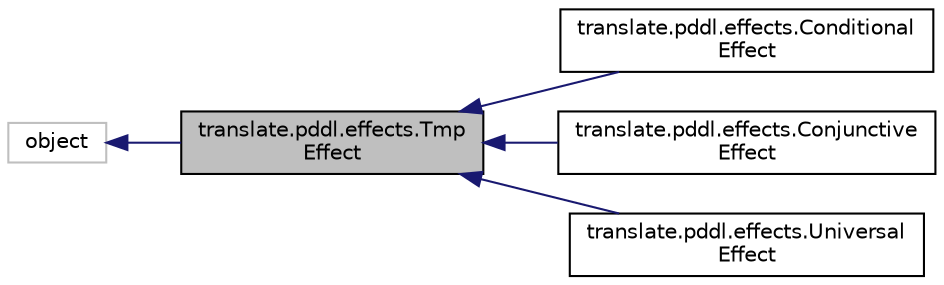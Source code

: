 digraph "translate.pddl.effects.TmpEffect"
{
  edge [fontname="Helvetica",fontsize="10",labelfontname="Helvetica",labelfontsize="10"];
  node [fontname="Helvetica",fontsize="10",shape=record];
  rankdir="LR";
  Node1 [label="translate.pddl.effects.Tmp\lEffect",height=0.2,width=0.4,color="black", fillcolor="grey75", style="filled", fontcolor="black"];
  Node2 -> Node1 [dir="back",color="midnightblue",fontsize="10",style="solid",fontname="Helvetica"];
  Node2 [label="object",height=0.2,width=0.4,color="grey75", fillcolor="white", style="filled"];
  Node1 -> Node3 [dir="back",color="midnightblue",fontsize="10",style="solid",fontname="Helvetica"];
  Node3 [label="translate.pddl.effects.Conditional\lEffect",height=0.2,width=0.4,color="black", fillcolor="white", style="filled",URL="$classtranslate_1_1pddl_1_1effects_1_1ConditionalEffect.html"];
  Node1 -> Node4 [dir="back",color="midnightblue",fontsize="10",style="solid",fontname="Helvetica"];
  Node4 [label="translate.pddl.effects.Conjunctive\lEffect",height=0.2,width=0.4,color="black", fillcolor="white", style="filled",URL="$classtranslate_1_1pddl_1_1effects_1_1ConjunctiveEffect.html"];
  Node1 -> Node5 [dir="back",color="midnightblue",fontsize="10",style="solid",fontname="Helvetica"];
  Node5 [label="translate.pddl.effects.Universal\lEffect",height=0.2,width=0.4,color="black", fillcolor="white", style="filled",URL="$classtranslate_1_1pddl_1_1effects_1_1UniversalEffect.html"];
}
